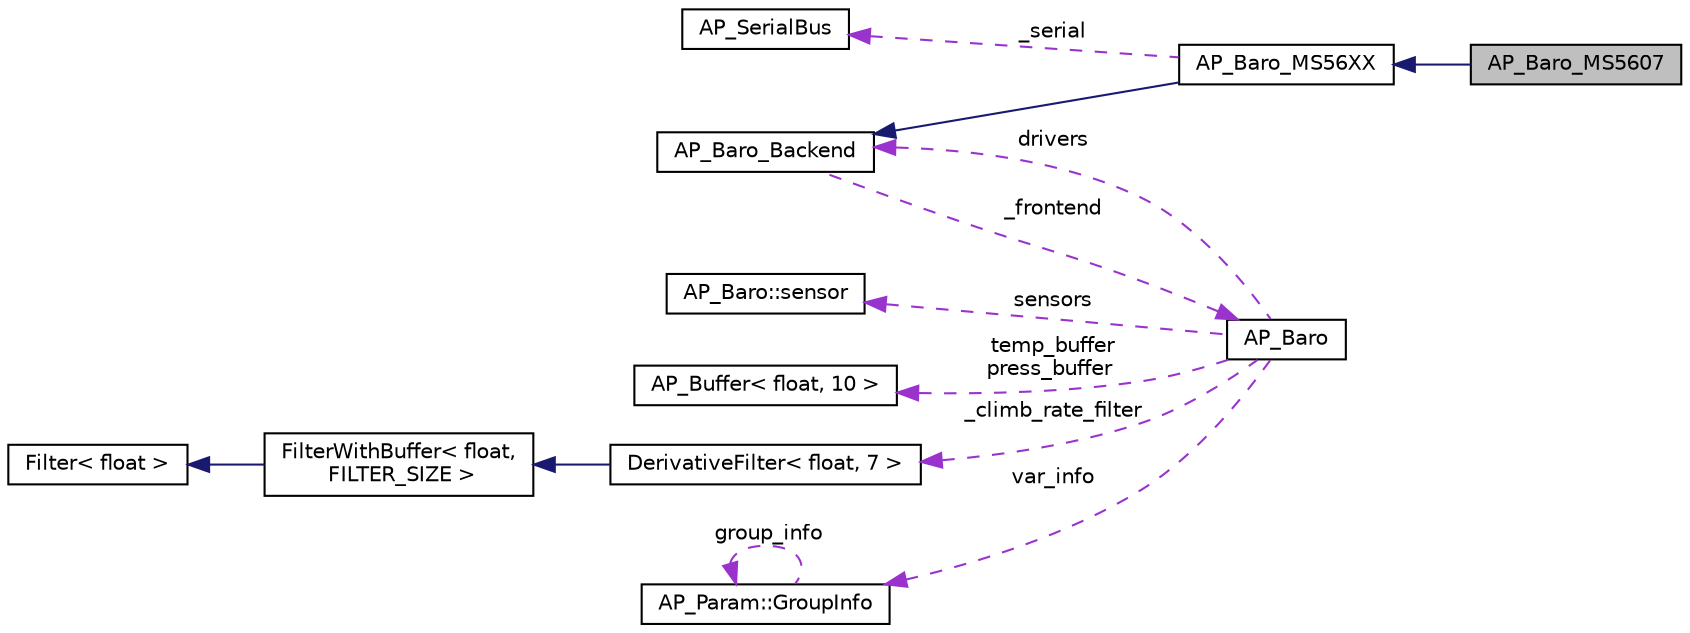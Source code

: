 digraph "AP_Baro_MS5607"
{
 // INTERACTIVE_SVG=YES
  edge [fontname="Helvetica",fontsize="10",labelfontname="Helvetica",labelfontsize="10"];
  node [fontname="Helvetica",fontsize="10",shape=record];
  rankdir="LR";
  Node1 [label="AP_Baro_MS5607",height=0.2,width=0.4,color="black", fillcolor="grey75", style="filled", fontcolor="black"];
  Node2 -> Node1 [dir="back",color="midnightblue",fontsize="10",style="solid",fontname="Helvetica"];
  Node2 [label="AP_Baro_MS56XX",height=0.2,width=0.4,color="black", fillcolor="white", style="filled",URL="$classAP__Baro__MS56XX.html"];
  Node3 -> Node2 [dir="back",color="midnightblue",fontsize="10",style="solid",fontname="Helvetica"];
  Node3 [label="AP_Baro_Backend",height=0.2,width=0.4,color="black", fillcolor="white", style="filled",URL="$classAP__Baro__Backend.html",tooltip="-*- tab-width: 4; Mode: C++; c-basic-offset: 4; indent-tabs-mode: nil -*- "];
  Node4 -> Node3 [dir="back",color="darkorchid3",fontsize="10",style="dashed",label=" _frontend" ,fontname="Helvetica"];
  Node4 [label="AP_Baro",height=0.2,width=0.4,color="black", fillcolor="white", style="filled",URL="$classAP__Baro.html"];
  Node5 -> Node4 [dir="back",color="darkorchid3",fontsize="10",style="dashed",label=" sensors" ,fontname="Helvetica"];
  Node5 [label="AP_Baro::sensor",height=0.2,width=0.4,color="black", fillcolor="white", style="filled",URL="$structAP__Baro_1_1sensor.html"];
  Node6 -> Node4 [dir="back",color="darkorchid3",fontsize="10",style="dashed",label=" temp_buffer\npress_buffer" ,fontname="Helvetica"];
  Node6 [label="AP_Buffer\< float, 10 \>",height=0.2,width=0.4,color="black", fillcolor="white", style="filled",URL="$classAP__Buffer.html"];
  Node7 -> Node4 [dir="back",color="darkorchid3",fontsize="10",style="dashed",label=" _climb_rate_filter" ,fontname="Helvetica"];
  Node7 [label="DerivativeFilter\< float, 7 \>",height=0.2,width=0.4,color="black", fillcolor="white", style="filled",URL="$classDerivativeFilter.html"];
  Node8 -> Node7 [dir="back",color="midnightblue",fontsize="10",style="solid",fontname="Helvetica"];
  Node8 [label="FilterWithBuffer\< float,\l FILTER_SIZE \>",height=0.2,width=0.4,color="black", fillcolor="white", style="filled",URL="$classFilterWithBuffer.html"];
  Node9 -> Node8 [dir="back",color="midnightblue",fontsize="10",style="solid",fontname="Helvetica"];
  Node9 [label="Filter\< float \>",height=0.2,width=0.4,color="black", fillcolor="white", style="filled",URL="$classFilter.html"];
  Node10 -> Node4 [dir="back",color="darkorchid3",fontsize="10",style="dashed",label=" var_info" ,fontname="Helvetica"];
  Node10 [label="AP_Param::GroupInfo",height=0.2,width=0.4,color="black", fillcolor="white", style="filled",URL="$structAP__Param_1_1GroupInfo.html"];
  Node10 -> Node10 [dir="back",color="darkorchid3",fontsize="10",style="dashed",label=" group_info" ,fontname="Helvetica"];
  Node3 -> Node4 [dir="back",color="darkorchid3",fontsize="10",style="dashed",label=" drivers" ,fontname="Helvetica"];
  Node11 -> Node2 [dir="back",color="darkorchid3",fontsize="10",style="dashed",label=" _serial" ,fontname="Helvetica"];
  Node11 [label="AP_SerialBus",height=0.2,width=0.4,color="black", fillcolor="white", style="filled",URL="$classAP__SerialBus.html",tooltip="-*- tab-width: 4; Mode: C++; c-basic-offset: 4; indent-tabs-mode: nil -*- "];
}
